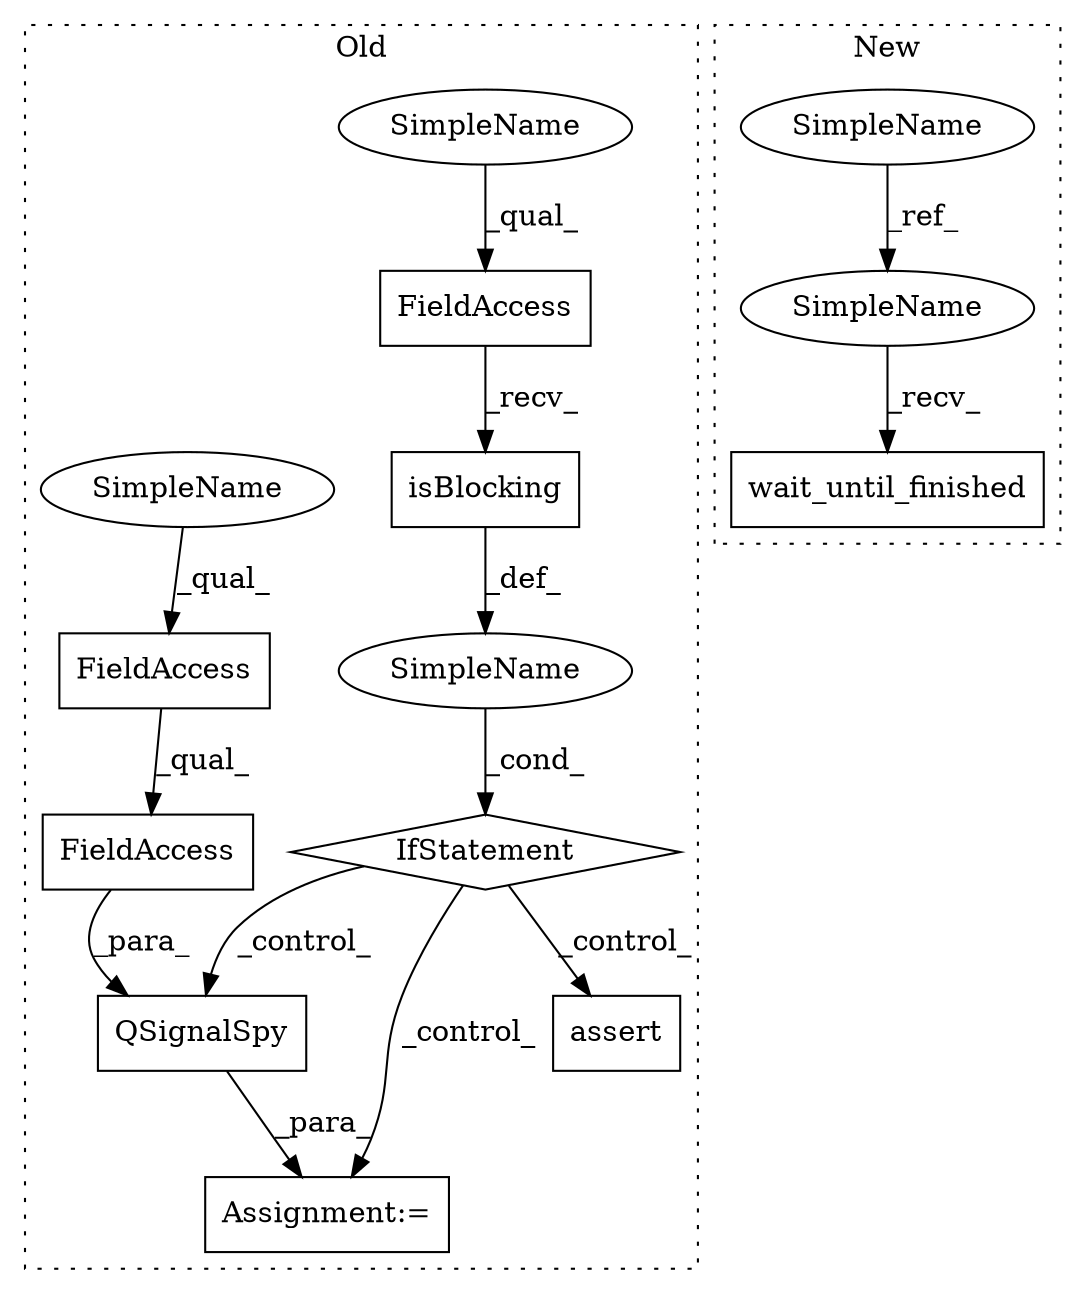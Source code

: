 digraph G {
subgraph cluster0 {
1 [label="IfStatement" a="25" s="26189,26217" l="4,2" shape="diamond"];
3 [label="SimpleName" a="42" s="" l="" shape="ellipse"];
4 [label="assert" a="32" s="26288,26316" l="11,1" shape="box"];
5 [label="isBlocking" a="32" s="26205" l="12" shape="box"];
6 [label="FieldAccess" a="22" s="26193" l="11" shape="box"];
8 [label="FieldAccess" a="22" s="26242" l="11" shape="box"];
9 [label="FieldAccess" a="22" s="26242" l="32" shape="box"];
10 [label="QSignalSpy" a="32" s="26231,26274" l="11,1" shape="box"];
11 [label="Assignment:=" a="7" s="26230" l="1" shape="box"];
13 [label="SimpleName" a="42" s="26193" l="4" shape="ellipse"];
14 [label="SimpleName" a="42" s="26242" l="4" shape="ellipse"];
label = "Old";
style="dotted";
}
subgraph cluster1 {
2 [label="wait_until_finished" a="32" s="25699,25726" l="20,1" shape="box"];
7 [label="SimpleName" a="42" s="25192" l="4" shape="ellipse"];
12 [label="SimpleName" a="42" s="25694" l="4" shape="ellipse"];
label = "New";
style="dotted";
}
1 -> 4 [label="_control_"];
1 -> 10 [label="_control_"];
1 -> 11 [label="_control_"];
3 -> 1 [label="_cond_"];
5 -> 3 [label="_def_"];
6 -> 5 [label="_recv_"];
7 -> 12 [label="_ref_"];
8 -> 9 [label="_qual_"];
9 -> 10 [label="_para_"];
10 -> 11 [label="_para_"];
12 -> 2 [label="_recv_"];
13 -> 6 [label="_qual_"];
14 -> 8 [label="_qual_"];
}